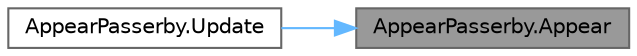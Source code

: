digraph "AppearPasserby.Appear"
{
 // LATEX_PDF_SIZE
  bgcolor="transparent";
  edge [fontname=Helvetica,fontsize=10,labelfontname=Helvetica,labelfontsize=10];
  node [fontname=Helvetica,fontsize=10,shape=box,height=0.2,width=0.4];
  rankdir="RL";
  Node1 [id="Node000001",label="AppearPasserby.Appear",height=0.2,width=0.4,color="gray40", fillcolor="grey60", style="filled", fontcolor="black",tooltip=" "];
  Node1 -> Node2 [id="edge1_Node000001_Node000002",dir="back",color="steelblue1",style="solid",tooltip=" "];
  Node2 [id="Node000002",label="AppearPasserby.Update",height=0.2,width=0.4,color="grey40", fillcolor="white", style="filled",URL="$class_appear_passerby.html#a315bd4bd94f9d4e0445624fbc4eea4ff",tooltip=" "];
}
